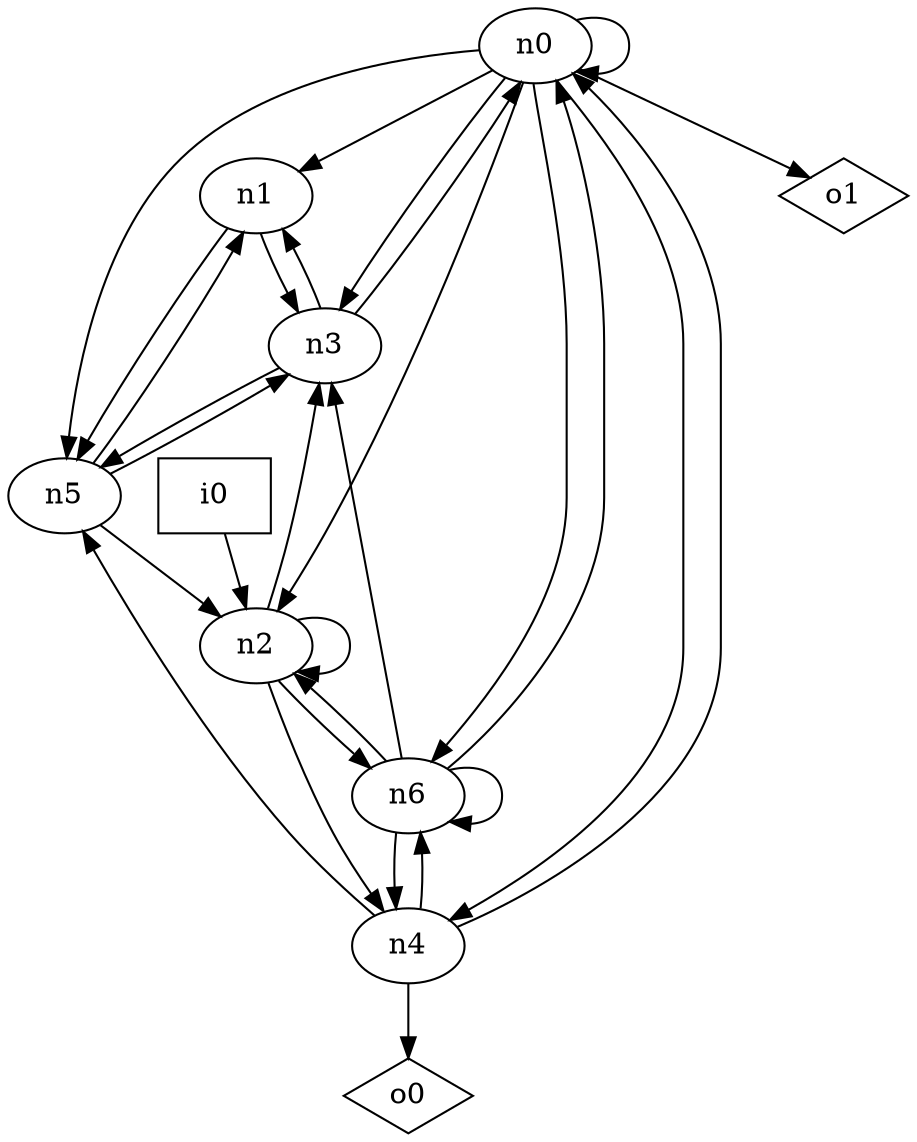 digraph G {
n0 [label="n0"];
n1 [label="n1"];
n2 [label="n2"];
n3 [label="n3"];
n4 [label="n4"];
n5 [label="n5"];
n6 [label="n6"];
n7 [label="i0",shape="box"];
n8 [label="o0",shape="diamond"];
n9 [label="o1",shape="diamond"];
n0 -> n0
n0 -> n1
n0 -> n2
n0 -> n3
n0 -> n4
n0 -> n5
n0 -> n6
n0 -> n9
n1 -> n3
n1 -> n5
n2 -> n2
n2 -> n3
n2 -> n4
n2 -> n6
n3 -> n0
n3 -> n1
n3 -> n5
n4 -> n0
n4 -> n5
n4 -> n6
n4 -> n8
n5 -> n1
n5 -> n2
n5 -> n3
n6 -> n0
n6 -> n2
n6 -> n3
n6 -> n4
n6 -> n6
n7 -> n2
}